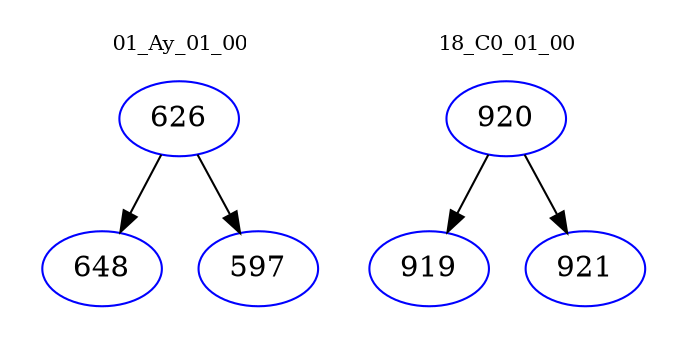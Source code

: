digraph{
subgraph cluster_0 {
color = white
label = "01_Ay_01_00";
fontsize=10;
T0_626 [label="626", color="blue"]
T0_626 -> T0_648 [color="black"]
T0_648 [label="648", color="blue"]
T0_626 -> T0_597 [color="black"]
T0_597 [label="597", color="blue"]
}
subgraph cluster_1 {
color = white
label = "18_C0_01_00";
fontsize=10;
T1_920 [label="920", color="blue"]
T1_920 -> T1_919 [color="black"]
T1_919 [label="919", color="blue"]
T1_920 -> T1_921 [color="black"]
T1_921 [label="921", color="blue"]
}
}
